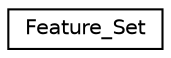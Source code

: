 digraph "Graphical Class Hierarchy"
{
 // LATEX_PDF_SIZE
  edge [fontname="Helvetica",fontsize="10",labelfontname="Helvetica",labelfontsize="10"];
  node [fontname="Helvetica",fontsize="10",shape=record];
  rankdir="LR";
  Node0 [label="Feature_Set",height=0.2,width=0.4,color="black", fillcolor="white", style="filled",URL="$struct_feature___set.html",tooltip=" "];
}
